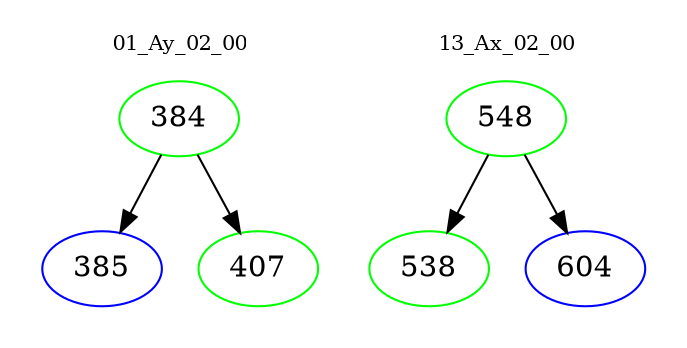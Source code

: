 digraph{
subgraph cluster_0 {
color = white
label = "01_Ay_02_00";
fontsize=10;
T0_384 [label="384", color="green"]
T0_384 -> T0_385 [color="black"]
T0_385 [label="385", color="blue"]
T0_384 -> T0_407 [color="black"]
T0_407 [label="407", color="green"]
}
subgraph cluster_1 {
color = white
label = "13_Ax_02_00";
fontsize=10;
T1_548 [label="548", color="green"]
T1_548 -> T1_538 [color="black"]
T1_538 [label="538", color="green"]
T1_548 -> T1_604 [color="black"]
T1_604 [label="604", color="blue"]
}
}
